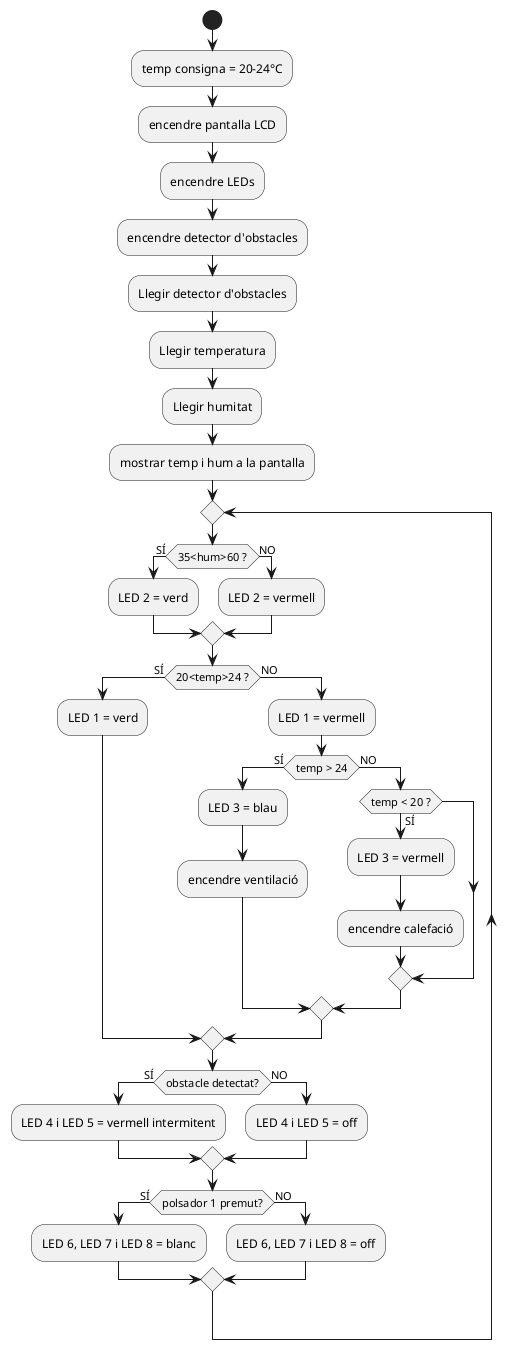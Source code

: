 @startuml
Start;
:temp consigna = 20-24°C;
:encendre pantalla LCD;
:encendre LEDs;
:encendre detector d'obstacles;
:Llegir detector d'obstacles;
:Llegir temperatura;
:Llegir humitat;
:mostrar temp i hum a la pantalla;
repeat
if (35<hum>60 ?) then (SÍ)
 ->
 :LED 2 = verd;
 else (NO)
 ->
 :LED 2 = vermell;
endif
if (20<temp>24 ?) then (SÍ)
 ->
 :LED 1 = verd;
 else (NO)
 -> 
 :LED 1 = vermell;
if (temp > 24) then (SÍ)
  ->
  :LED 3 = blau;
  :encendre ventilació;
  else (NO)
   if (temp < 20 ?) then (SÍ)
   -> 
   :LED 3 = vermell;
   :encendre calefació;
endif
endif
endif
if (obstacle detectat?) then (SÍ)
 ->
 :LED 4 i LED 5 = vermell intermitent;
 else (NO)
 :LED 4 i LED 5 = off;
endif
if (polsador 1 premut?) then (SÍ)
 -> 
 :LED 6, LED 7 i LED 8 = blanc;
 else (NO)
 :LED 6, LED 7 i LED 8 = off;
endif

@enduml
